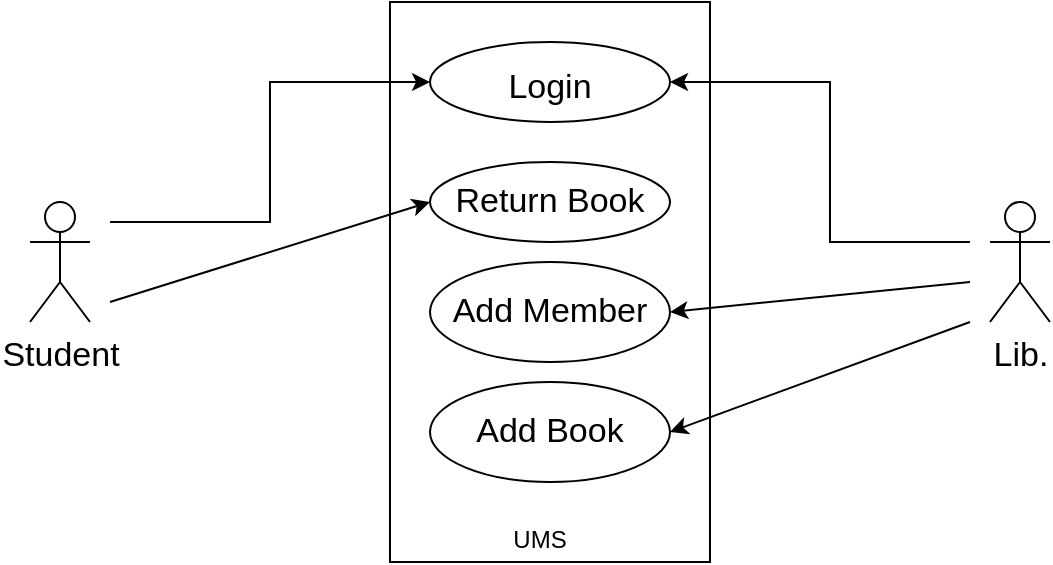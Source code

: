 <mxfile version="20.3.0" type="github">
  <diagram id="_dLS2PNKWgBCAf-AyDxM" name="Page-1">
    <mxGraphModel dx="782" dy="468" grid="1" gridSize="10" guides="1" tooltips="1" connect="1" arrows="1" fold="1" page="1" pageScale="1" pageWidth="850" pageHeight="1100" math="0" shadow="0">
      <root>
        <mxCell id="0" />
        <mxCell id="1" parent="0" />
        <mxCell id="96ibalca8QgHaitlREKJ-1" value="" style="rounded=0;whiteSpace=wrap;html=1;" vertex="1" parent="1">
          <mxGeometry x="320" y="80" width="160" height="280" as="geometry" />
        </mxCell>
        <mxCell id="96ibalca8QgHaitlREKJ-2" value="&lt;font style=&quot;font-size: 17px;&quot;&gt;Login&lt;/font&gt;" style="ellipse;whiteSpace=wrap;html=1;fontSize=21;" vertex="1" parent="1">
          <mxGeometry x="340" y="100" width="120" height="40" as="geometry" />
        </mxCell>
        <mxCell id="96ibalca8QgHaitlREKJ-3" value="&lt;font style=&quot;font-size: 12px;&quot;&gt;UMS&lt;/font&gt;" style="text;html=1;strokeColor=none;fillColor=none;align=center;verticalAlign=middle;whiteSpace=wrap;rounded=0;fontSize=21;" vertex="1" parent="1">
          <mxGeometry x="365" y="330" width="60" height="30" as="geometry" />
        </mxCell>
        <mxCell id="96ibalca8QgHaitlREKJ-4" value="Student" style="shape=umlActor;verticalLabelPosition=bottom;verticalAlign=top;html=1;outlineConnect=0;fontSize=17;" vertex="1" parent="1">
          <mxGeometry x="140" y="180" width="30" height="60" as="geometry" />
        </mxCell>
        <mxCell id="96ibalca8QgHaitlREKJ-5" value="" style="endArrow=classic;html=1;rounded=0;fontSize=17;entryX=0;entryY=0.5;entryDx=0;entryDy=0;" edge="1" parent="1" target="96ibalca8QgHaitlREKJ-2">
          <mxGeometry width="50" height="50" relative="1" as="geometry">
            <mxPoint x="180" y="190" as="sourcePoint" />
            <mxPoint x="430" y="190" as="targetPoint" />
            <Array as="points">
              <mxPoint x="260" y="190" />
              <mxPoint x="260" y="120" />
            </Array>
          </mxGeometry>
        </mxCell>
        <mxCell id="96ibalca8QgHaitlREKJ-6" value="Lib." style="shape=umlActor;verticalLabelPosition=bottom;verticalAlign=top;html=1;outlineConnect=0;fontSize=17;" vertex="1" parent="1">
          <mxGeometry x="620" y="180" width="30" height="60" as="geometry" />
        </mxCell>
        <mxCell id="96ibalca8QgHaitlREKJ-7" value="" style="endArrow=classic;html=1;rounded=0;fontSize=17;entryX=1;entryY=0.5;entryDx=0;entryDy=0;" edge="1" parent="1" target="96ibalca8QgHaitlREKJ-2">
          <mxGeometry width="50" height="50" relative="1" as="geometry">
            <mxPoint x="610" y="200" as="sourcePoint" />
            <mxPoint x="430" y="190" as="targetPoint" />
            <Array as="points">
              <mxPoint x="540" y="200" />
              <mxPoint x="540" y="120" />
            </Array>
          </mxGeometry>
        </mxCell>
        <mxCell id="96ibalca8QgHaitlREKJ-8" value="Return Book" style="ellipse;whiteSpace=wrap;html=1;fontSize=17;" vertex="1" parent="1">
          <mxGeometry x="340" y="160" width="120" height="40" as="geometry" />
        </mxCell>
        <mxCell id="96ibalca8QgHaitlREKJ-9" value="Add Member" style="ellipse;whiteSpace=wrap;html=1;fontSize=17;" vertex="1" parent="1">
          <mxGeometry x="340" y="210" width="120" height="50" as="geometry" />
        </mxCell>
        <mxCell id="96ibalca8QgHaitlREKJ-12" value="Add Book" style="ellipse;whiteSpace=wrap;html=1;fontSize=17;" vertex="1" parent="1">
          <mxGeometry x="340" y="270" width="120" height="50" as="geometry" />
        </mxCell>
        <mxCell id="96ibalca8QgHaitlREKJ-13" value="" style="endArrow=classic;html=1;rounded=0;fontSize=17;entryX=0;entryY=0.5;entryDx=0;entryDy=0;" edge="1" parent="1" target="96ibalca8QgHaitlREKJ-8">
          <mxGeometry width="50" height="50" relative="1" as="geometry">
            <mxPoint x="180" y="230" as="sourcePoint" />
            <mxPoint x="430" y="190" as="targetPoint" />
          </mxGeometry>
        </mxCell>
        <mxCell id="96ibalca8QgHaitlREKJ-14" value="" style="endArrow=classic;html=1;rounded=0;fontSize=17;entryX=1;entryY=0.5;entryDx=0;entryDy=0;" edge="1" parent="1" target="96ibalca8QgHaitlREKJ-9">
          <mxGeometry width="50" height="50" relative="1" as="geometry">
            <mxPoint x="610" y="220" as="sourcePoint" />
            <mxPoint x="430" y="190" as="targetPoint" />
          </mxGeometry>
        </mxCell>
        <mxCell id="96ibalca8QgHaitlREKJ-15" value="" style="endArrow=classic;html=1;rounded=0;fontSize=17;entryX=1;entryY=0.5;entryDx=0;entryDy=0;" edge="1" parent="1" target="96ibalca8QgHaitlREKJ-12">
          <mxGeometry width="50" height="50" relative="1" as="geometry">
            <mxPoint x="610" y="240" as="sourcePoint" />
            <mxPoint x="430" y="190" as="targetPoint" />
          </mxGeometry>
        </mxCell>
      </root>
    </mxGraphModel>
  </diagram>
</mxfile>
